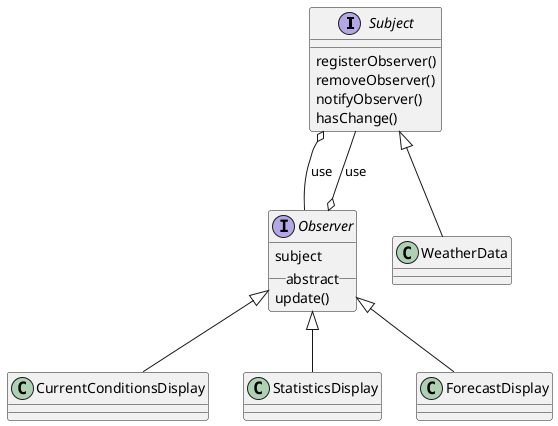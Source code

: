 @startuml

interface Subject{
    registerObserver()
    removeObserver()
    notifyObserver()
    hasChange()
}

interface Observer{
    subject
    __ abstract __
    update()
}

Subject <|-- WeatherData

Observer <|-- CurrentConditionsDisplay
Observer <|-- StatisticsDisplay
Observer <|-- ForecastDisplay

Subject o-- Observer : use
Observer o-- Subject : use

@enduml